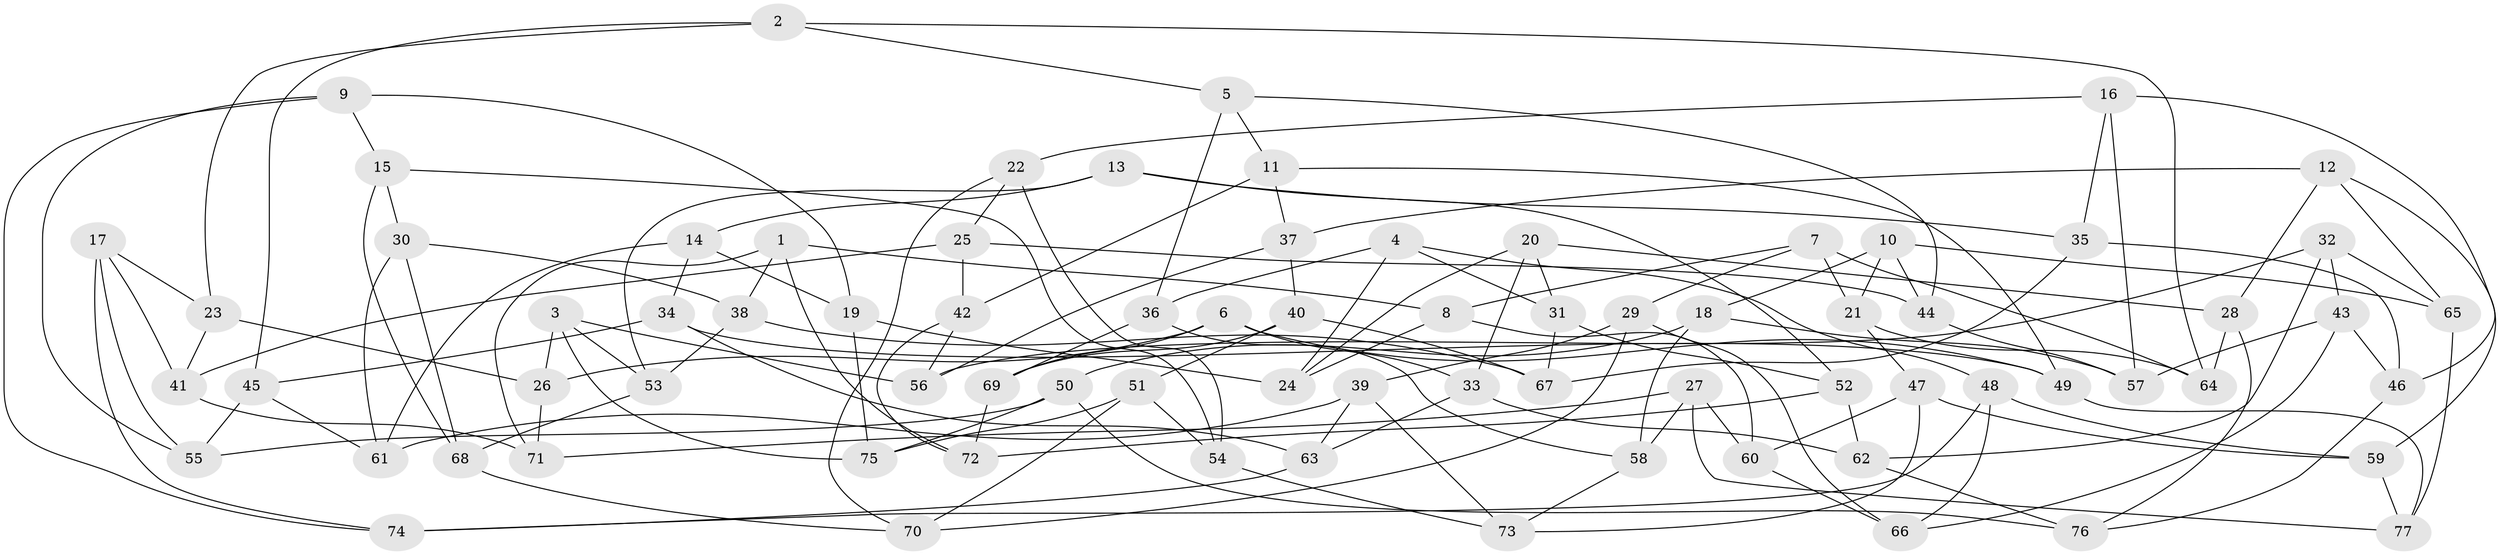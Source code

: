 // coarse degree distribution, {6: 0.5625, 5: 0.041666666666666664, 4: 0.3958333333333333}
// Generated by graph-tools (version 1.1) at 2025/24/03/03/25 07:24:30]
// undirected, 77 vertices, 154 edges
graph export_dot {
graph [start="1"]
  node [color=gray90,style=filled];
  1;
  2;
  3;
  4;
  5;
  6;
  7;
  8;
  9;
  10;
  11;
  12;
  13;
  14;
  15;
  16;
  17;
  18;
  19;
  20;
  21;
  22;
  23;
  24;
  25;
  26;
  27;
  28;
  29;
  30;
  31;
  32;
  33;
  34;
  35;
  36;
  37;
  38;
  39;
  40;
  41;
  42;
  43;
  44;
  45;
  46;
  47;
  48;
  49;
  50;
  51;
  52;
  53;
  54;
  55;
  56;
  57;
  58;
  59;
  60;
  61;
  62;
  63;
  64;
  65;
  66;
  67;
  68;
  69;
  70;
  71;
  72;
  73;
  74;
  75;
  76;
  77;
  1 -- 71;
  1 -- 8;
  1 -- 38;
  1 -- 72;
  2 -- 5;
  2 -- 23;
  2 -- 64;
  2 -- 45;
  3 -- 53;
  3 -- 26;
  3 -- 56;
  3 -- 75;
  4 -- 36;
  4 -- 24;
  4 -- 31;
  4 -- 48;
  5 -- 44;
  5 -- 36;
  5 -- 11;
  6 -- 69;
  6 -- 49;
  6 -- 33;
  6 -- 26;
  7 -- 8;
  7 -- 64;
  7 -- 21;
  7 -- 29;
  8 -- 24;
  8 -- 60;
  9 -- 55;
  9 -- 15;
  9 -- 19;
  9 -- 74;
  10 -- 44;
  10 -- 18;
  10 -- 65;
  10 -- 21;
  11 -- 42;
  11 -- 49;
  11 -- 37;
  12 -- 65;
  12 -- 28;
  12 -- 59;
  12 -- 37;
  13 -- 35;
  13 -- 14;
  13 -- 53;
  13 -- 52;
  14 -- 61;
  14 -- 19;
  14 -- 34;
  15 -- 30;
  15 -- 54;
  15 -- 68;
  16 -- 57;
  16 -- 22;
  16 -- 46;
  16 -- 35;
  17 -- 23;
  17 -- 74;
  17 -- 55;
  17 -- 41;
  18 -- 58;
  18 -- 50;
  18 -- 57;
  19 -- 75;
  19 -- 24;
  20 -- 28;
  20 -- 31;
  20 -- 33;
  20 -- 24;
  21 -- 47;
  21 -- 64;
  22 -- 54;
  22 -- 70;
  22 -- 25;
  23 -- 26;
  23 -- 41;
  25 -- 44;
  25 -- 41;
  25 -- 42;
  26 -- 71;
  27 -- 60;
  27 -- 77;
  27 -- 58;
  27 -- 71;
  28 -- 64;
  28 -- 76;
  29 -- 39;
  29 -- 70;
  29 -- 66;
  30 -- 38;
  30 -- 68;
  30 -- 61;
  31 -- 67;
  31 -- 52;
  32 -- 62;
  32 -- 65;
  32 -- 56;
  32 -- 43;
  33 -- 62;
  33 -- 63;
  34 -- 45;
  34 -- 49;
  34 -- 63;
  35 -- 67;
  35 -- 46;
  36 -- 58;
  36 -- 69;
  37 -- 40;
  37 -- 56;
  38 -- 53;
  38 -- 67;
  39 -- 73;
  39 -- 63;
  39 -- 61;
  40 -- 69;
  40 -- 67;
  40 -- 51;
  41 -- 71;
  42 -- 56;
  42 -- 72;
  43 -- 57;
  43 -- 66;
  43 -- 46;
  44 -- 57;
  45 -- 55;
  45 -- 61;
  46 -- 76;
  47 -- 59;
  47 -- 73;
  47 -- 60;
  48 -- 59;
  48 -- 74;
  48 -- 66;
  49 -- 77;
  50 -- 75;
  50 -- 55;
  50 -- 76;
  51 -- 70;
  51 -- 54;
  51 -- 75;
  52 -- 62;
  52 -- 72;
  53 -- 68;
  54 -- 73;
  58 -- 73;
  59 -- 77;
  60 -- 66;
  62 -- 76;
  63 -- 74;
  65 -- 77;
  68 -- 70;
  69 -- 72;
}
